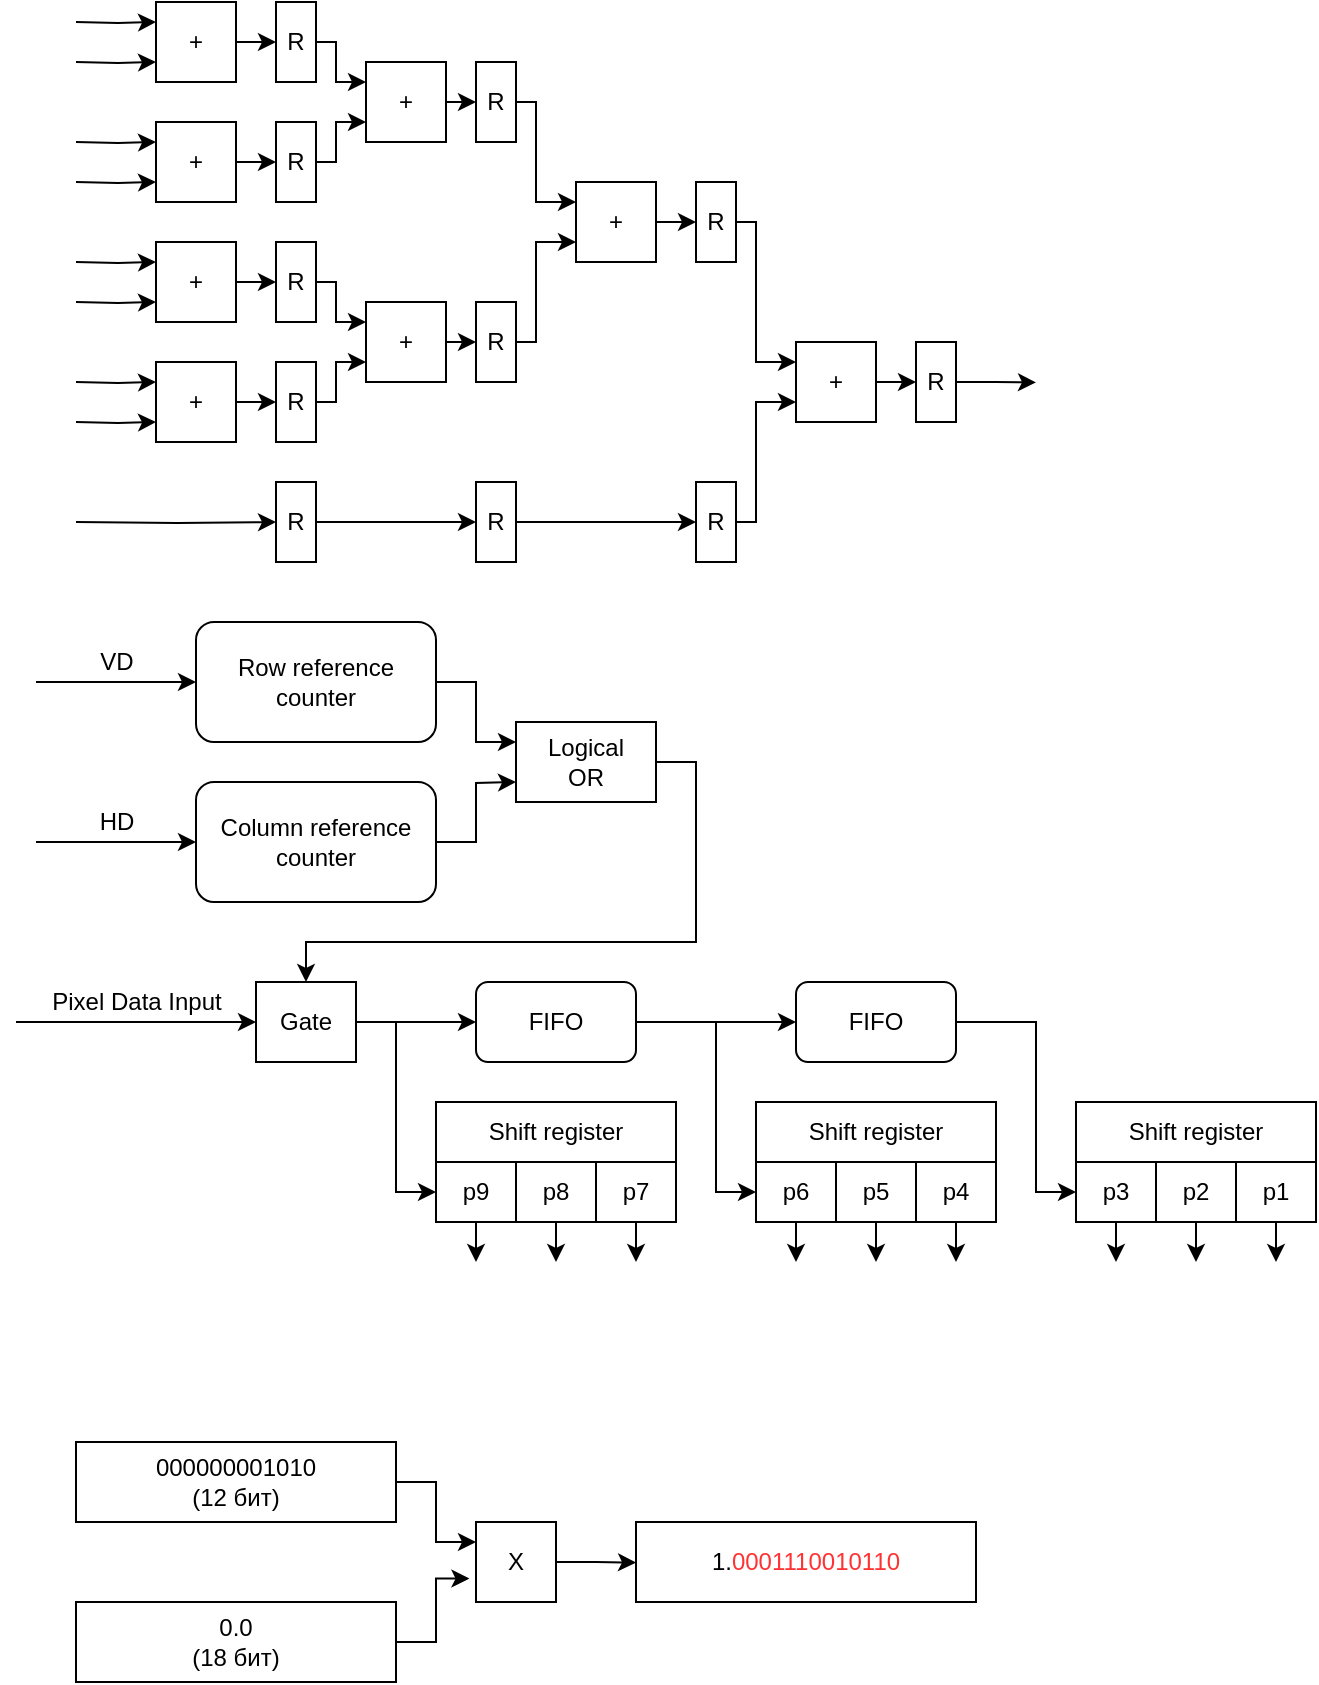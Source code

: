 <mxfile version="14.7.1" type="device"><diagram id="Kc0Ky_fjU_h_sNgVRoRw" name="Page-1"><mxGraphModel dx="677" dy="382" grid="1" gridSize="10" guides="1" tooltips="1" connect="1" arrows="1" fold="1" page="1" pageScale="1" pageWidth="850" pageHeight="1100" math="0" shadow="0"><root><mxCell id="0"/><mxCell id="1" parent="0"/><mxCell id="FEkQx6cz0m7cVbZgrcC_-4" style="edgeStyle=orthogonalEdgeStyle;rounded=0;orthogonalLoop=1;jettySize=auto;html=1;exitX=0;exitY=0.5;exitDx=0;exitDy=0;startArrow=classic;startFill=1;endArrow=none;endFill=0;" parent="1" edge="1"><mxGeometry relative="1" as="geometry"><mxPoint x="20" y="380" as="targetPoint"/><mxPoint x="100" y="380" as="sourcePoint"/></mxGeometry></mxCell><mxCell id="FEkQx6cz0m7cVbZgrcC_-8" style="edgeStyle=orthogonalEdgeStyle;rounded=0;orthogonalLoop=1;jettySize=auto;html=1;exitX=1;exitY=0.5;exitDx=0;exitDy=0;startArrow=none;startFill=0;endArrow=classic;endFill=1;entryX=0;entryY=0.25;entryDx=0;entryDy=0;" parent="1" edge="1"><mxGeometry relative="1" as="geometry"><mxPoint x="260" y="410" as="targetPoint"/><Array as="points"><mxPoint x="240" y="380"/><mxPoint x="240" y="410"/></Array><mxPoint x="220" y="380" as="sourcePoint"/></mxGeometry></mxCell><mxCell id="FEkQx6cz0m7cVbZgrcC_-2" value="Row reference counter" style="rounded=1;whiteSpace=wrap;html=1;" parent="1" vertex="1"><mxGeometry x="100" y="350" width="120" height="60" as="geometry"/></mxCell><mxCell id="FEkQx6cz0m7cVbZgrcC_-5" style="edgeStyle=orthogonalEdgeStyle;rounded=0;orthogonalLoop=1;jettySize=auto;html=1;exitX=0;exitY=0.5;exitDx=0;exitDy=0;startArrow=classic;startFill=1;endArrow=none;endFill=0;" parent="1" source="FEkQx6cz0m7cVbZgrcC_-3" edge="1"><mxGeometry relative="1" as="geometry"><mxPoint x="20" y="460" as="targetPoint"/></mxGeometry></mxCell><mxCell id="FEkQx6cz0m7cVbZgrcC_-9" style="edgeStyle=orthogonalEdgeStyle;rounded=0;orthogonalLoop=1;jettySize=auto;html=1;exitX=1;exitY=0.5;exitDx=0;exitDy=0;startArrow=none;startFill=0;endArrow=classic;endFill=1;entryX=0;entryY=0.75;entryDx=0;entryDy=0;" parent="1" source="FEkQx6cz0m7cVbZgrcC_-3" edge="1"><mxGeometry relative="1" as="geometry"><mxPoint x="260" y="430" as="targetPoint"/></mxGeometry></mxCell><mxCell id="FEkQx6cz0m7cVbZgrcC_-3" value="Column reference counter" style="rounded=1;whiteSpace=wrap;html=1;" parent="1" vertex="1"><mxGeometry x="100" y="430" width="120" height="60" as="geometry"/></mxCell><mxCell id="FEkQx6cz0m7cVbZgrcC_-6" value="VD" style="text;html=1;align=center;verticalAlign=middle;resizable=0;points=[];autosize=1;strokeColor=none;" parent="1" vertex="1"><mxGeometry x="45" y="360" width="30" height="20" as="geometry"/></mxCell><mxCell id="FEkQx6cz0m7cVbZgrcC_-7" value="HD" style="text;html=1;align=center;verticalAlign=middle;resizable=0;points=[];autosize=1;strokeColor=none;" parent="1" vertex="1"><mxGeometry x="45" y="440" width="30" height="20" as="geometry"/></mxCell><mxCell id="FEkQx6cz0m7cVbZgrcC_-15" style="edgeStyle=orthogonalEdgeStyle;rounded=0;orthogonalLoop=1;jettySize=auto;html=1;exitX=1;exitY=0.5;exitDx=0;exitDy=0;entryX=0;entryY=0.5;entryDx=0;entryDy=0;startArrow=none;startFill=0;endArrow=classic;endFill=1;" parent="1" source="FEkQx6cz0m7cVbZgrcC_-13" target="FEkQx6cz0m7cVbZgrcC_-14" edge="1"><mxGeometry relative="1" as="geometry"/></mxCell><mxCell id="FEkQx6cz0m7cVbZgrcC_-44" style="edgeStyle=orthogonalEdgeStyle;rounded=0;orthogonalLoop=1;jettySize=auto;html=1;exitX=1;exitY=0.5;exitDx=0;exitDy=0;entryX=0;entryY=0.5;entryDx=0;entryDy=0;startArrow=none;startFill=0;endArrow=classic;endFill=1;" parent="1" source="FEkQx6cz0m7cVbZgrcC_-13" target="FEkQx6cz0m7cVbZgrcC_-29" edge="1"><mxGeometry relative="1" as="geometry"><Array as="points"><mxPoint x="360" y="550"/><mxPoint x="360" y="635"/></Array></mxGeometry></mxCell><mxCell id="FEkQx6cz0m7cVbZgrcC_-13" value="FIFO" style="rounded=1;whiteSpace=wrap;html=1;" parent="1" vertex="1"><mxGeometry x="240" y="530" width="80" height="40" as="geometry"/></mxCell><mxCell id="FEkQx6cz0m7cVbZgrcC_-16" style="edgeStyle=orthogonalEdgeStyle;rounded=0;orthogonalLoop=1;jettySize=auto;html=1;exitX=1;exitY=0.5;exitDx=0;exitDy=0;startArrow=none;startFill=0;endArrow=classic;endFill=1;entryX=0;entryY=0.75;entryDx=0;entryDy=0;" parent="1" source="FEkQx6cz0m7cVbZgrcC_-14" target="FEkQx6cz0m7cVbZgrcC_-17" edge="1"><mxGeometry relative="1" as="geometry"><mxPoint x="520" y="610" as="targetPoint"/><Array as="points"><mxPoint x="520" y="550"/><mxPoint x="520" y="635"/></Array></mxGeometry></mxCell><mxCell id="FEkQx6cz0m7cVbZgrcC_-14" value="FIFO" style="rounded=1;whiteSpace=wrap;html=1;" parent="1" vertex="1"><mxGeometry x="400" y="530" width="80" height="40" as="geometry"/></mxCell><mxCell id="FEkQx6cz0m7cVbZgrcC_-17" value="" style="rounded=0;whiteSpace=wrap;html=1;" parent="1" vertex="1"><mxGeometry x="540" y="590" width="120" height="60" as="geometry"/></mxCell><mxCell id="FEkQx6cz0m7cVbZgrcC_-22" value="" style="group" parent="1" vertex="1" connectable="0"><mxGeometry x="540" y="590" width="120" height="60" as="geometry"/></mxCell><mxCell id="FEkQx6cz0m7cVbZgrcC_-18" value="Shift register" style="rounded=0;whiteSpace=wrap;html=1;" parent="FEkQx6cz0m7cVbZgrcC_-22" vertex="1"><mxGeometry width="120" height="30" as="geometry"/></mxCell><mxCell id="FEkQx6cz0m7cVbZgrcC_-19" value="p3" style="rounded=0;whiteSpace=wrap;html=1;" parent="FEkQx6cz0m7cVbZgrcC_-22" vertex="1"><mxGeometry y="30" width="40" height="30" as="geometry"/></mxCell><mxCell id="FEkQx6cz0m7cVbZgrcC_-20" value="p2" style="rounded=0;whiteSpace=wrap;html=1;" parent="FEkQx6cz0m7cVbZgrcC_-22" vertex="1"><mxGeometry x="40" y="30" width="40" height="30" as="geometry"/></mxCell><mxCell id="FEkQx6cz0m7cVbZgrcC_-21" value="p1" style="rounded=0;whiteSpace=wrap;html=1;" parent="FEkQx6cz0m7cVbZgrcC_-22" vertex="1"><mxGeometry x="80" y="30" width="40" height="30" as="geometry"/></mxCell><mxCell id="FEkQx6cz0m7cVbZgrcC_-23" style="edgeStyle=orthogonalEdgeStyle;rounded=0;orthogonalLoop=1;jettySize=auto;html=1;exitX=0.5;exitY=1;exitDx=0;exitDy=0;startArrow=none;startFill=0;endArrow=classic;endFill=1;" parent="1" source="FEkQx6cz0m7cVbZgrcC_-19" edge="1"><mxGeometry relative="1" as="geometry"><mxPoint x="560" y="670" as="targetPoint"/></mxGeometry></mxCell><mxCell id="FEkQx6cz0m7cVbZgrcC_-24" style="edgeStyle=orthogonalEdgeStyle;rounded=0;orthogonalLoop=1;jettySize=auto;html=1;exitX=0.5;exitY=1;exitDx=0;exitDy=0;startArrow=none;startFill=0;endArrow=classic;endFill=1;" parent="1" source="FEkQx6cz0m7cVbZgrcC_-20" edge="1"><mxGeometry relative="1" as="geometry"><mxPoint x="600" y="670" as="targetPoint"/></mxGeometry></mxCell><mxCell id="FEkQx6cz0m7cVbZgrcC_-25" style="edgeStyle=orthogonalEdgeStyle;rounded=0;orthogonalLoop=1;jettySize=auto;html=1;exitX=0.5;exitY=1;exitDx=0;exitDy=0;startArrow=none;startFill=0;endArrow=classic;endFill=1;" parent="1" source="FEkQx6cz0m7cVbZgrcC_-21" edge="1"><mxGeometry relative="1" as="geometry"><mxPoint x="640" y="670" as="targetPoint"/></mxGeometry></mxCell><mxCell id="FEkQx6cz0m7cVbZgrcC_-26" value="" style="rounded=0;whiteSpace=wrap;html=1;" parent="1" vertex="1"><mxGeometry x="380" y="590" width="120" height="60" as="geometry"/></mxCell><mxCell id="FEkQx6cz0m7cVbZgrcC_-27" value="" style="group" parent="1" vertex="1" connectable="0"><mxGeometry x="380" y="590" width="120" height="60" as="geometry"/></mxCell><mxCell id="FEkQx6cz0m7cVbZgrcC_-28" value="Shift register" style="rounded=0;whiteSpace=wrap;html=1;" parent="FEkQx6cz0m7cVbZgrcC_-27" vertex="1"><mxGeometry width="120" height="30" as="geometry"/></mxCell><mxCell id="FEkQx6cz0m7cVbZgrcC_-29" value="p6" style="rounded=0;whiteSpace=wrap;html=1;" parent="FEkQx6cz0m7cVbZgrcC_-27" vertex="1"><mxGeometry y="30" width="40" height="30" as="geometry"/></mxCell><mxCell id="FEkQx6cz0m7cVbZgrcC_-30" value="p5" style="rounded=0;whiteSpace=wrap;html=1;" parent="FEkQx6cz0m7cVbZgrcC_-27" vertex="1"><mxGeometry x="40" y="30" width="40" height="30" as="geometry"/></mxCell><mxCell id="FEkQx6cz0m7cVbZgrcC_-31" value="p4" style="rounded=0;whiteSpace=wrap;html=1;" parent="FEkQx6cz0m7cVbZgrcC_-27" vertex="1"><mxGeometry x="80" y="30" width="40" height="30" as="geometry"/></mxCell><mxCell id="FEkQx6cz0m7cVbZgrcC_-32" style="edgeStyle=orthogonalEdgeStyle;rounded=0;orthogonalLoop=1;jettySize=auto;html=1;exitX=0.5;exitY=1;exitDx=0;exitDy=0;startArrow=none;startFill=0;endArrow=classic;endFill=1;" parent="1" source="FEkQx6cz0m7cVbZgrcC_-29" edge="1"><mxGeometry relative="1" as="geometry"><mxPoint x="400" y="670" as="targetPoint"/></mxGeometry></mxCell><mxCell id="FEkQx6cz0m7cVbZgrcC_-33" style="edgeStyle=orthogonalEdgeStyle;rounded=0;orthogonalLoop=1;jettySize=auto;html=1;exitX=0.5;exitY=1;exitDx=0;exitDy=0;startArrow=none;startFill=0;endArrow=classic;endFill=1;" parent="1" source="FEkQx6cz0m7cVbZgrcC_-30" edge="1"><mxGeometry relative="1" as="geometry"><mxPoint x="440" y="670" as="targetPoint"/></mxGeometry></mxCell><mxCell id="FEkQx6cz0m7cVbZgrcC_-34" style="edgeStyle=orthogonalEdgeStyle;rounded=0;orthogonalLoop=1;jettySize=auto;html=1;exitX=0.5;exitY=1;exitDx=0;exitDy=0;startArrow=none;startFill=0;endArrow=classic;endFill=1;" parent="1" source="FEkQx6cz0m7cVbZgrcC_-31" edge="1"><mxGeometry relative="1" as="geometry"><mxPoint x="480" y="670" as="targetPoint"/></mxGeometry></mxCell><mxCell id="FEkQx6cz0m7cVbZgrcC_-35" value="" style="rounded=0;whiteSpace=wrap;html=1;" parent="1" vertex="1"><mxGeometry x="220" y="590" width="120" height="60" as="geometry"/></mxCell><mxCell id="FEkQx6cz0m7cVbZgrcC_-36" value="" style="group" parent="1" vertex="1" connectable="0"><mxGeometry x="220" y="590" width="120" height="60" as="geometry"/></mxCell><mxCell id="FEkQx6cz0m7cVbZgrcC_-37" value="Shift register" style="rounded=0;whiteSpace=wrap;html=1;" parent="FEkQx6cz0m7cVbZgrcC_-36" vertex="1"><mxGeometry width="120" height="30" as="geometry"/></mxCell><mxCell id="FEkQx6cz0m7cVbZgrcC_-38" value="p9" style="rounded=0;whiteSpace=wrap;html=1;" parent="FEkQx6cz0m7cVbZgrcC_-36" vertex="1"><mxGeometry y="30" width="40" height="30" as="geometry"/></mxCell><mxCell id="FEkQx6cz0m7cVbZgrcC_-39" value="p8" style="rounded=0;whiteSpace=wrap;html=1;" parent="FEkQx6cz0m7cVbZgrcC_-36" vertex="1"><mxGeometry x="40" y="30" width="40" height="30" as="geometry"/></mxCell><mxCell id="FEkQx6cz0m7cVbZgrcC_-40" value="p7" style="rounded=0;whiteSpace=wrap;html=1;" parent="FEkQx6cz0m7cVbZgrcC_-36" vertex="1"><mxGeometry x="80" y="30" width="40" height="30" as="geometry"/></mxCell><mxCell id="FEkQx6cz0m7cVbZgrcC_-41" style="edgeStyle=orthogonalEdgeStyle;rounded=0;orthogonalLoop=1;jettySize=auto;html=1;exitX=0.5;exitY=1;exitDx=0;exitDy=0;startArrow=none;startFill=0;endArrow=classic;endFill=1;" parent="1" source="FEkQx6cz0m7cVbZgrcC_-38" edge="1"><mxGeometry relative="1" as="geometry"><mxPoint x="240" y="670" as="targetPoint"/></mxGeometry></mxCell><mxCell id="FEkQx6cz0m7cVbZgrcC_-42" style="edgeStyle=orthogonalEdgeStyle;rounded=0;orthogonalLoop=1;jettySize=auto;html=1;exitX=0.5;exitY=1;exitDx=0;exitDy=0;startArrow=none;startFill=0;endArrow=classic;endFill=1;" parent="1" source="FEkQx6cz0m7cVbZgrcC_-39" edge="1"><mxGeometry relative="1" as="geometry"><mxPoint x="280" y="670" as="targetPoint"/></mxGeometry></mxCell><mxCell id="FEkQx6cz0m7cVbZgrcC_-43" style="edgeStyle=orthogonalEdgeStyle;rounded=0;orthogonalLoop=1;jettySize=auto;html=1;exitX=0.5;exitY=1;exitDx=0;exitDy=0;startArrow=none;startFill=0;endArrow=classic;endFill=1;" parent="1" source="FEkQx6cz0m7cVbZgrcC_-40" edge="1"><mxGeometry relative="1" as="geometry"><mxPoint x="320" y="670" as="targetPoint"/></mxGeometry></mxCell><mxCell id="FEkQx6cz0m7cVbZgrcC_-45" value="" style="endArrow=classic;html=1;entryX=0;entryY=0.5;entryDx=0;entryDy=0;" parent="1" target="FEkQx6cz0m7cVbZgrcC_-13" edge="1"><mxGeometry width="50" height="50" relative="1" as="geometry"><mxPoint x="170" y="550" as="sourcePoint"/><mxPoint x="290" y="560" as="targetPoint"/></mxGeometry></mxCell><mxCell id="FEkQx6cz0m7cVbZgrcC_-46" value="" style="endArrow=classic;html=1;entryX=0;entryY=0.5;entryDx=0;entryDy=0;rounded=0;" parent="1" target="FEkQx6cz0m7cVbZgrcC_-38" edge="1"><mxGeometry width="50" height="50" relative="1" as="geometry"><mxPoint x="200" y="550" as="sourcePoint"/><mxPoint x="290" y="560" as="targetPoint"/><Array as="points"><mxPoint x="200" y="635"/></Array></mxGeometry></mxCell><mxCell id="FEkQx6cz0m7cVbZgrcC_-47" value="Pixel Data Input" style="text;html=1;align=center;verticalAlign=middle;resizable=0;points=[];autosize=1;strokeColor=none;" parent="1" vertex="1"><mxGeometry x="20" y="530" width="100" height="20" as="geometry"/></mxCell><mxCell id="FEkQx6cz0m7cVbZgrcC_-48" value="Gate" style="rounded=0;whiteSpace=wrap;html=1;" parent="1" vertex="1"><mxGeometry x="130" y="530" width="50" height="40" as="geometry"/></mxCell><mxCell id="FEkQx6cz0m7cVbZgrcC_-49" value="" style="endArrow=classic;html=1;entryX=0;entryY=0.5;entryDx=0;entryDy=0;" parent="1" target="FEkQx6cz0m7cVbZgrcC_-48" edge="1"><mxGeometry width="50" height="50" relative="1" as="geometry"><mxPoint x="10" y="550" as="sourcePoint"/><mxPoint x="280" y="480" as="targetPoint"/></mxGeometry></mxCell><mxCell id="FEkQx6cz0m7cVbZgrcC_-54" style="edgeStyle=orthogonalEdgeStyle;rounded=0;orthogonalLoop=1;jettySize=auto;html=1;exitX=0;exitY=0.25;exitDx=0;exitDy=0;startArrow=none;startFill=0;endArrow=classic;endFill=1;entryX=0;entryY=0.25;entryDx=0;entryDy=0;" parent="1" target="FEkQx6cz0m7cVbZgrcC_-50" edge="1"><mxGeometry relative="1" as="geometry"><mxPoint x="40" y="50" as="sourcePoint"/></mxGeometry></mxCell><mxCell id="FEkQx6cz0m7cVbZgrcC_-55" style="edgeStyle=orthogonalEdgeStyle;rounded=0;orthogonalLoop=1;jettySize=auto;html=1;exitX=0;exitY=0.75;exitDx=0;exitDy=0;startArrow=none;startFill=0;endArrow=classic;endFill=1;entryX=0;entryY=0.75;entryDx=0;entryDy=0;" parent="1" target="FEkQx6cz0m7cVbZgrcC_-50" edge="1"><mxGeometry relative="1" as="geometry"><mxPoint x="40" y="70" as="sourcePoint"/></mxGeometry></mxCell><mxCell id="FEkQx6cz0m7cVbZgrcC_-64" style="edgeStyle=orthogonalEdgeStyle;rounded=0;orthogonalLoop=1;jettySize=auto;html=1;exitX=1;exitY=0.5;exitDx=0;exitDy=0;startArrow=none;startFill=0;endArrow=classic;endFill=1;entryX=0;entryY=0.5;entryDx=0;entryDy=0;" parent="1" source="FEkQx6cz0m7cVbZgrcC_-50" target="FEkQx6cz0m7cVbZgrcC_-65" edge="1"><mxGeometry relative="1" as="geometry"><mxPoint x="140" y="60" as="targetPoint"/></mxGeometry></mxCell><mxCell id="FEkQx6cz0m7cVbZgrcC_-50" value="+" style="rounded=0;whiteSpace=wrap;html=1;" parent="1" vertex="1"><mxGeometry x="80" y="40" width="40" height="40" as="geometry"/></mxCell><mxCell id="FEkQx6cz0m7cVbZgrcC_-58" style="edgeStyle=orthogonalEdgeStyle;rounded=0;orthogonalLoop=1;jettySize=auto;html=1;exitX=0;exitY=0.25;exitDx=0;exitDy=0;startArrow=none;startFill=0;endArrow=classic;endFill=1;entryX=0;entryY=0.25;entryDx=0;entryDy=0;" parent="1" target="FEkQx6cz0m7cVbZgrcC_-51" edge="1"><mxGeometry relative="1" as="geometry"><mxPoint x="40" y="110" as="sourcePoint"/></mxGeometry></mxCell><mxCell id="FEkQx6cz0m7cVbZgrcC_-59" style="edgeStyle=orthogonalEdgeStyle;rounded=0;orthogonalLoop=1;jettySize=auto;html=1;exitX=0;exitY=0.75;exitDx=0;exitDy=0;startArrow=none;startFill=0;endArrow=classic;endFill=1;entryX=0;entryY=0.75;entryDx=0;entryDy=0;" parent="1" target="FEkQx6cz0m7cVbZgrcC_-51" edge="1"><mxGeometry relative="1" as="geometry"><mxPoint x="40" y="130" as="sourcePoint"/></mxGeometry></mxCell><mxCell id="FEkQx6cz0m7cVbZgrcC_-71" style="edgeStyle=orthogonalEdgeStyle;rounded=0;orthogonalLoop=1;jettySize=auto;html=1;exitX=1;exitY=0.5;exitDx=0;exitDy=0;entryX=0;entryY=0.5;entryDx=0;entryDy=0;startArrow=none;startFill=0;endArrow=classic;endFill=1;" parent="1" source="FEkQx6cz0m7cVbZgrcC_-51" target="FEkQx6cz0m7cVbZgrcC_-66" edge="1"><mxGeometry relative="1" as="geometry"/></mxCell><mxCell id="FEkQx6cz0m7cVbZgrcC_-51" value="+" style="rounded=0;whiteSpace=wrap;html=1;" parent="1" vertex="1"><mxGeometry x="80" y="100" width="40" height="40" as="geometry"/></mxCell><mxCell id="FEkQx6cz0m7cVbZgrcC_-60" style="edgeStyle=orthogonalEdgeStyle;rounded=0;orthogonalLoop=1;jettySize=auto;html=1;exitX=0;exitY=0.25;exitDx=0;exitDy=0;startArrow=none;startFill=0;endArrow=classic;endFill=1;entryX=0;entryY=0.25;entryDx=0;entryDy=0;" parent="1" target="FEkQx6cz0m7cVbZgrcC_-52" edge="1"><mxGeometry relative="1" as="geometry"><mxPoint x="40" y="170" as="sourcePoint"/></mxGeometry></mxCell><mxCell id="FEkQx6cz0m7cVbZgrcC_-61" style="edgeStyle=orthogonalEdgeStyle;rounded=0;orthogonalLoop=1;jettySize=auto;html=1;exitX=0;exitY=0.75;exitDx=0;exitDy=0;startArrow=none;startFill=0;endArrow=classic;endFill=1;entryX=0;entryY=0.75;entryDx=0;entryDy=0;" parent="1" target="FEkQx6cz0m7cVbZgrcC_-52" edge="1"><mxGeometry relative="1" as="geometry"><mxPoint x="40" y="190" as="sourcePoint"/></mxGeometry></mxCell><mxCell id="FEkQx6cz0m7cVbZgrcC_-72" style="edgeStyle=orthogonalEdgeStyle;rounded=0;orthogonalLoop=1;jettySize=auto;html=1;exitX=1;exitY=0.5;exitDx=0;exitDy=0;entryX=0;entryY=0.5;entryDx=0;entryDy=0;startArrow=none;startFill=0;endArrow=classic;endFill=1;" parent="1" source="FEkQx6cz0m7cVbZgrcC_-52" target="FEkQx6cz0m7cVbZgrcC_-67" edge="1"><mxGeometry relative="1" as="geometry"/></mxCell><mxCell id="FEkQx6cz0m7cVbZgrcC_-52" value="+" style="rounded=0;whiteSpace=wrap;html=1;" parent="1" vertex="1"><mxGeometry x="80" y="160" width="40" height="40" as="geometry"/></mxCell><mxCell id="FEkQx6cz0m7cVbZgrcC_-62" style="edgeStyle=orthogonalEdgeStyle;rounded=0;orthogonalLoop=1;jettySize=auto;html=1;exitX=0;exitY=0.25;exitDx=0;exitDy=0;startArrow=none;startFill=0;endArrow=classic;endFill=1;entryX=0;entryY=0.25;entryDx=0;entryDy=0;" parent="1" target="FEkQx6cz0m7cVbZgrcC_-53" edge="1"><mxGeometry relative="1" as="geometry"><mxPoint x="40" y="230" as="sourcePoint"/></mxGeometry></mxCell><mxCell id="FEkQx6cz0m7cVbZgrcC_-63" style="edgeStyle=orthogonalEdgeStyle;rounded=0;orthogonalLoop=1;jettySize=auto;html=1;exitX=0;exitY=0.75;exitDx=0;exitDy=0;startArrow=none;startFill=0;endArrow=classic;endFill=1;entryX=0;entryY=0.75;entryDx=0;entryDy=0;" parent="1" target="FEkQx6cz0m7cVbZgrcC_-53" edge="1"><mxGeometry relative="1" as="geometry"><mxPoint x="40" y="250" as="sourcePoint"/></mxGeometry></mxCell><mxCell id="FEkQx6cz0m7cVbZgrcC_-74" style="edgeStyle=orthogonalEdgeStyle;rounded=0;orthogonalLoop=1;jettySize=auto;html=1;exitX=1;exitY=0.5;exitDx=0;exitDy=0;entryX=0;entryY=0.5;entryDx=0;entryDy=0;startArrow=none;startFill=0;endArrow=classic;endFill=1;" parent="1" source="FEkQx6cz0m7cVbZgrcC_-53" target="FEkQx6cz0m7cVbZgrcC_-68" edge="1"><mxGeometry relative="1" as="geometry"/></mxCell><mxCell id="FEkQx6cz0m7cVbZgrcC_-53" value="+" style="rounded=0;whiteSpace=wrap;html=1;" parent="1" vertex="1"><mxGeometry x="80" y="220" width="40" height="40" as="geometry"/></mxCell><mxCell id="FEkQx6cz0m7cVbZgrcC_-91" style="edgeStyle=orthogonalEdgeStyle;rounded=0;orthogonalLoop=1;jettySize=auto;html=1;exitX=1;exitY=0.5;exitDx=0;exitDy=0;entryX=0;entryY=0.25;entryDx=0;entryDy=0;startArrow=none;startFill=0;endArrow=classic;endFill=1;" parent="1" source="FEkQx6cz0m7cVbZgrcC_-65" target="FEkQx6cz0m7cVbZgrcC_-78" edge="1"><mxGeometry relative="1" as="geometry"><Array as="points"><mxPoint x="170" y="60"/><mxPoint x="170" y="80"/></Array></mxGeometry></mxCell><mxCell id="FEkQx6cz0m7cVbZgrcC_-65" value="R" style="whiteSpace=wrap;html=1;" parent="1" vertex="1"><mxGeometry x="140" y="40" width="20" height="40" as="geometry"/></mxCell><mxCell id="FEkQx6cz0m7cVbZgrcC_-90" style="edgeStyle=orthogonalEdgeStyle;rounded=0;orthogonalLoop=1;jettySize=auto;html=1;exitX=1;exitY=0.5;exitDx=0;exitDy=0;entryX=0;entryY=0.75;entryDx=0;entryDy=0;startArrow=none;startFill=0;endArrow=classic;endFill=1;" parent="1" source="FEkQx6cz0m7cVbZgrcC_-66" target="FEkQx6cz0m7cVbZgrcC_-78" edge="1"><mxGeometry relative="1" as="geometry"><Array as="points"><mxPoint x="170" y="120"/><mxPoint x="170" y="100"/></Array></mxGeometry></mxCell><mxCell id="FEkQx6cz0m7cVbZgrcC_-66" value="R" style="whiteSpace=wrap;html=1;" parent="1" vertex="1"><mxGeometry x="140" y="100" width="20" height="40" as="geometry"/></mxCell><mxCell id="FEkQx6cz0m7cVbZgrcC_-89" style="edgeStyle=orthogonalEdgeStyle;rounded=0;orthogonalLoop=1;jettySize=auto;html=1;exitX=1;exitY=0.5;exitDx=0;exitDy=0;entryX=0;entryY=0.25;entryDx=0;entryDy=0;startArrow=none;startFill=0;endArrow=classic;endFill=1;" parent="1" source="FEkQx6cz0m7cVbZgrcC_-67" target="FEkQx6cz0m7cVbZgrcC_-81" edge="1"><mxGeometry relative="1" as="geometry"><Array as="points"><mxPoint x="170" y="180"/><mxPoint x="170" y="200"/></Array></mxGeometry></mxCell><mxCell id="FEkQx6cz0m7cVbZgrcC_-67" value="R" style="whiteSpace=wrap;html=1;" parent="1" vertex="1"><mxGeometry x="140" y="160" width="20" height="40" as="geometry"/></mxCell><mxCell id="FEkQx6cz0m7cVbZgrcC_-88" style="edgeStyle=orthogonalEdgeStyle;rounded=0;orthogonalLoop=1;jettySize=auto;html=1;exitX=1;exitY=0.5;exitDx=0;exitDy=0;entryX=0;entryY=0.75;entryDx=0;entryDy=0;startArrow=none;startFill=0;endArrow=classic;endFill=1;" parent="1" source="FEkQx6cz0m7cVbZgrcC_-68" target="FEkQx6cz0m7cVbZgrcC_-81" edge="1"><mxGeometry relative="1" as="geometry"><Array as="points"><mxPoint x="170" y="240"/><mxPoint x="170" y="220"/></Array></mxGeometry></mxCell><mxCell id="FEkQx6cz0m7cVbZgrcC_-68" value="R" style="whiteSpace=wrap;html=1;" parent="1" vertex="1"><mxGeometry x="140" y="220" width="20" height="40" as="geometry"/></mxCell><mxCell id="FEkQx6cz0m7cVbZgrcC_-70" style="edgeStyle=orthogonalEdgeStyle;rounded=0;orthogonalLoop=1;jettySize=auto;html=1;exitX=0;exitY=0.5;exitDx=0;exitDy=0;startArrow=none;startFill=0;endArrow=classic;endFill=1;entryX=0;entryY=0.5;entryDx=0;entryDy=0;" parent="1" target="FEkQx6cz0m7cVbZgrcC_-69" edge="1"><mxGeometry relative="1" as="geometry"><mxPoint x="40" y="300" as="sourcePoint"/></mxGeometry></mxCell><mxCell id="FEkQx6cz0m7cVbZgrcC_-87" style="edgeStyle=orthogonalEdgeStyle;rounded=0;orthogonalLoop=1;jettySize=auto;html=1;exitX=1;exitY=0.5;exitDx=0;exitDy=0;entryX=0;entryY=0.5;entryDx=0;entryDy=0;startArrow=none;startFill=0;endArrow=classic;endFill=1;" parent="1" source="FEkQx6cz0m7cVbZgrcC_-69" target="FEkQx6cz0m7cVbZgrcC_-86" edge="1"><mxGeometry relative="1" as="geometry"/></mxCell><mxCell id="FEkQx6cz0m7cVbZgrcC_-69" value="R" style="whiteSpace=wrap;html=1;" parent="1" vertex="1"><mxGeometry x="140" y="280" width="20" height="40" as="geometry"/></mxCell><mxCell id="FEkQx6cz0m7cVbZgrcC_-77" style="edgeStyle=orthogonalEdgeStyle;rounded=0;orthogonalLoop=1;jettySize=auto;html=1;exitX=1;exitY=0.5;exitDx=0;exitDy=0;startArrow=none;startFill=0;endArrow=classic;endFill=1;entryX=0;entryY=0.5;entryDx=0;entryDy=0;" parent="1" source="FEkQx6cz0m7cVbZgrcC_-78" target="FEkQx6cz0m7cVbZgrcC_-79" edge="1"><mxGeometry relative="1" as="geometry"><mxPoint x="245" y="90" as="targetPoint"/></mxGeometry></mxCell><mxCell id="FEkQx6cz0m7cVbZgrcC_-78" value="+" style="rounded=0;whiteSpace=wrap;html=1;" parent="1" vertex="1"><mxGeometry x="185" y="70" width="40" height="40" as="geometry"/></mxCell><mxCell id="FEkQx6cz0m7cVbZgrcC_-95" style="edgeStyle=orthogonalEdgeStyle;rounded=0;orthogonalLoop=1;jettySize=auto;html=1;exitX=1;exitY=0.5;exitDx=0;exitDy=0;entryX=0;entryY=0.25;entryDx=0;entryDy=0;startArrow=none;startFill=0;endArrow=classic;endFill=1;" parent="1" source="FEkQx6cz0m7cVbZgrcC_-79" target="FEkQx6cz0m7cVbZgrcC_-93" edge="1"><mxGeometry relative="1" as="geometry"><Array as="points"><mxPoint x="270" y="90"/><mxPoint x="270" y="140"/></Array></mxGeometry></mxCell><mxCell id="FEkQx6cz0m7cVbZgrcC_-79" value="R" style="whiteSpace=wrap;html=1;" parent="1" vertex="1"><mxGeometry x="240" y="70" width="20" height="40" as="geometry"/></mxCell><mxCell id="FEkQx6cz0m7cVbZgrcC_-80" style="edgeStyle=orthogonalEdgeStyle;rounded=0;orthogonalLoop=1;jettySize=auto;html=1;exitX=1;exitY=0.5;exitDx=0;exitDy=0;startArrow=none;startFill=0;endArrow=classic;endFill=1;entryX=0;entryY=0.5;entryDx=0;entryDy=0;" parent="1" source="FEkQx6cz0m7cVbZgrcC_-81" target="FEkQx6cz0m7cVbZgrcC_-82" edge="1"><mxGeometry relative="1" as="geometry"><mxPoint x="245" y="210" as="targetPoint"/></mxGeometry></mxCell><mxCell id="FEkQx6cz0m7cVbZgrcC_-81" value="+" style="rounded=0;whiteSpace=wrap;html=1;" parent="1" vertex="1"><mxGeometry x="185" y="190" width="40" height="40" as="geometry"/></mxCell><mxCell id="FEkQx6cz0m7cVbZgrcC_-96" style="edgeStyle=orthogonalEdgeStyle;rounded=0;orthogonalLoop=1;jettySize=auto;html=1;exitX=1;exitY=0.5;exitDx=0;exitDy=0;startArrow=none;startFill=0;endArrow=classic;endFill=1;entryX=0;entryY=0.75;entryDx=0;entryDy=0;" parent="1" source="FEkQx6cz0m7cVbZgrcC_-82" target="FEkQx6cz0m7cVbZgrcC_-93" edge="1"><mxGeometry relative="1" as="geometry"><mxPoint x="280" y="170" as="targetPoint"/><Array as="points"><mxPoint x="270" y="210"/><mxPoint x="270" y="160"/></Array></mxGeometry></mxCell><mxCell id="FEkQx6cz0m7cVbZgrcC_-82" value="R" style="whiteSpace=wrap;html=1;" parent="1" vertex="1"><mxGeometry x="240" y="190" width="20" height="40" as="geometry"/></mxCell><mxCell id="FEkQx6cz0m7cVbZgrcC_-98" style="edgeStyle=orthogonalEdgeStyle;rounded=0;orthogonalLoop=1;jettySize=auto;html=1;exitX=1;exitY=0.5;exitDx=0;exitDy=0;entryX=0;entryY=0.5;entryDx=0;entryDy=0;startArrow=none;startFill=0;endArrow=classic;endFill=1;" parent="1" source="FEkQx6cz0m7cVbZgrcC_-86" target="FEkQx6cz0m7cVbZgrcC_-97" edge="1"><mxGeometry relative="1" as="geometry"/></mxCell><mxCell id="FEkQx6cz0m7cVbZgrcC_-86" value="R" style="whiteSpace=wrap;html=1;" parent="1" vertex="1"><mxGeometry x="240" y="280" width="20" height="40" as="geometry"/></mxCell><mxCell id="FEkQx6cz0m7cVbZgrcC_-92" style="edgeStyle=orthogonalEdgeStyle;rounded=0;orthogonalLoop=1;jettySize=auto;html=1;exitX=1;exitY=0.5;exitDx=0;exitDy=0;startArrow=none;startFill=0;endArrow=classic;endFill=1;entryX=0;entryY=0.5;entryDx=0;entryDy=0;" parent="1" source="FEkQx6cz0m7cVbZgrcC_-93" target="FEkQx6cz0m7cVbZgrcC_-94" edge="1"><mxGeometry relative="1" as="geometry"><mxPoint x="350" y="150" as="targetPoint"/></mxGeometry></mxCell><mxCell id="FEkQx6cz0m7cVbZgrcC_-93" value="+" style="rounded=0;whiteSpace=wrap;html=1;" parent="1" vertex="1"><mxGeometry x="290" y="130" width="40" height="40" as="geometry"/></mxCell><mxCell id="FEkQx6cz0m7cVbZgrcC_-102" style="edgeStyle=orthogonalEdgeStyle;rounded=0;orthogonalLoop=1;jettySize=auto;html=1;exitX=1;exitY=0.5;exitDx=0;exitDy=0;entryX=0;entryY=0.25;entryDx=0;entryDy=0;startArrow=none;startFill=0;endArrow=classic;endFill=1;" parent="1" source="FEkQx6cz0m7cVbZgrcC_-94" target="FEkQx6cz0m7cVbZgrcC_-100" edge="1"><mxGeometry relative="1" as="geometry"><Array as="points"><mxPoint x="380" y="150"/><mxPoint x="380" y="220"/></Array></mxGeometry></mxCell><mxCell id="FEkQx6cz0m7cVbZgrcC_-94" value="R" style="whiteSpace=wrap;html=1;" parent="1" vertex="1"><mxGeometry x="350" y="130" width="20" height="40" as="geometry"/></mxCell><mxCell id="FEkQx6cz0m7cVbZgrcC_-103" style="edgeStyle=orthogonalEdgeStyle;rounded=0;orthogonalLoop=1;jettySize=auto;html=1;exitX=1;exitY=0.5;exitDx=0;exitDy=0;entryX=0;entryY=0.75;entryDx=0;entryDy=0;startArrow=none;startFill=0;endArrow=classic;endFill=1;" parent="1" source="FEkQx6cz0m7cVbZgrcC_-97" target="FEkQx6cz0m7cVbZgrcC_-100" edge="1"><mxGeometry relative="1" as="geometry"><Array as="points"><mxPoint x="380" y="300"/><mxPoint x="380" y="240"/></Array></mxGeometry></mxCell><mxCell id="FEkQx6cz0m7cVbZgrcC_-97" value="R" style="whiteSpace=wrap;html=1;" parent="1" vertex="1"><mxGeometry x="350" y="280" width="20" height="40" as="geometry"/></mxCell><mxCell id="FEkQx6cz0m7cVbZgrcC_-99" style="edgeStyle=orthogonalEdgeStyle;rounded=0;orthogonalLoop=1;jettySize=auto;html=1;exitX=1;exitY=0.5;exitDx=0;exitDy=0;startArrow=none;startFill=0;endArrow=classic;endFill=1;entryX=0;entryY=0.5;entryDx=0;entryDy=0;" parent="1" source="FEkQx6cz0m7cVbZgrcC_-100" target="FEkQx6cz0m7cVbZgrcC_-101" edge="1"><mxGeometry relative="1" as="geometry"><mxPoint x="460" y="230" as="targetPoint"/></mxGeometry></mxCell><mxCell id="FEkQx6cz0m7cVbZgrcC_-100" value="+" style="rounded=0;whiteSpace=wrap;html=1;" parent="1" vertex="1"><mxGeometry x="400" y="210" width="40" height="40" as="geometry"/></mxCell><mxCell id="FEkQx6cz0m7cVbZgrcC_-104" style="edgeStyle=orthogonalEdgeStyle;rounded=0;orthogonalLoop=1;jettySize=auto;html=1;exitX=1;exitY=0.5;exitDx=0;exitDy=0;startArrow=none;startFill=0;endArrow=classic;endFill=1;" parent="1" source="FEkQx6cz0m7cVbZgrcC_-101" edge="1"><mxGeometry relative="1" as="geometry"><mxPoint x="520" y="230.238" as="targetPoint"/></mxGeometry></mxCell><mxCell id="FEkQx6cz0m7cVbZgrcC_-101" value="R" style="whiteSpace=wrap;html=1;" parent="1" vertex="1"><mxGeometry x="460" y="210" width="20" height="40" as="geometry"/></mxCell><mxCell id="FEkQx6cz0m7cVbZgrcC_-110" style="edgeStyle=orthogonalEdgeStyle;rounded=0;orthogonalLoop=1;jettySize=auto;html=1;exitX=1;exitY=0.5;exitDx=0;exitDy=0;entryX=0;entryY=0.25;entryDx=0;entryDy=0;startArrow=none;startFill=0;endArrow=classic;endFill=1;" parent="1" source="FEkQx6cz0m7cVbZgrcC_-105" target="FEkQx6cz0m7cVbZgrcC_-109" edge="1"><mxGeometry relative="1" as="geometry"/></mxCell><mxCell id="FEkQx6cz0m7cVbZgrcC_-105" value="000000001010&lt;br&gt;(12 бит)" style="rounded=0;whiteSpace=wrap;html=1;" parent="1" vertex="1"><mxGeometry x="40" y="760" width="160" height="40" as="geometry"/></mxCell><mxCell id="FEkQx6cz0m7cVbZgrcC_-111" style="edgeStyle=orthogonalEdgeStyle;rounded=0;orthogonalLoop=1;jettySize=auto;html=1;exitX=1;exitY=0.5;exitDx=0;exitDy=0;entryX=-0.082;entryY=0.707;entryDx=0;entryDy=0;entryPerimeter=0;startArrow=none;startFill=0;endArrow=classic;endFill=1;" parent="1" source="FEkQx6cz0m7cVbZgrcC_-106" target="FEkQx6cz0m7cVbZgrcC_-109" edge="1"><mxGeometry relative="1" as="geometry"/></mxCell><mxCell id="FEkQx6cz0m7cVbZgrcC_-106" value="0.0&lt;br&gt;(18&amp;nbsp;бит)" style="rounded=0;whiteSpace=wrap;html=1;" parent="1" vertex="1"><mxGeometry x="40" y="840" width="160" height="40" as="geometry"/></mxCell><mxCell id="FEkQx6cz0m7cVbZgrcC_-112" style="edgeStyle=orthogonalEdgeStyle;rounded=0;orthogonalLoop=1;jettySize=auto;html=1;exitX=1;exitY=0.5;exitDx=0;exitDy=0;startArrow=none;startFill=0;endArrow=classic;endFill=1;" parent="1" source="FEkQx6cz0m7cVbZgrcC_-109" edge="1"><mxGeometry relative="1" as="geometry"><mxPoint x="320" y="820.286" as="targetPoint"/></mxGeometry></mxCell><mxCell id="FEkQx6cz0m7cVbZgrcC_-109" value="X" style="rounded=0;whiteSpace=wrap;html=1;" parent="1" vertex="1"><mxGeometry x="240" y="800" width="40" height="40" as="geometry"/></mxCell><mxCell id="FEkQx6cz0m7cVbZgrcC_-113" value="1.&lt;font color=&quot;#ff3333&quot;&gt;0001110010110&lt;/font&gt;" style="rounded=0;whiteSpace=wrap;html=1;" parent="1" vertex="1"><mxGeometry x="320" y="800" width="170" height="40" as="geometry"/></mxCell><mxCell id="CJxOYo_xb6HJw_bE28Ww-2" style="edgeStyle=orthogonalEdgeStyle;rounded=0;orthogonalLoop=1;jettySize=auto;html=1;exitX=1;exitY=0.5;exitDx=0;exitDy=0;entryX=0.5;entryY=0;entryDx=0;entryDy=0;endArrow=classic;endFill=1;" edge="1" parent="1" source="CJxOYo_xb6HJw_bE28Ww-1" target="FEkQx6cz0m7cVbZgrcC_-48"><mxGeometry relative="1" as="geometry"><Array as="points"><mxPoint x="350" y="420"/><mxPoint x="350" y="510"/><mxPoint x="155" y="510"/></Array></mxGeometry></mxCell><mxCell id="CJxOYo_xb6HJw_bE28Ww-1" value="Logical&lt;br&gt;OR" style="whiteSpace=wrap;html=1;" vertex="1" parent="1"><mxGeometry x="260" y="400" width="70" height="40" as="geometry"/></mxCell></root></mxGraphModel></diagram></mxfile>